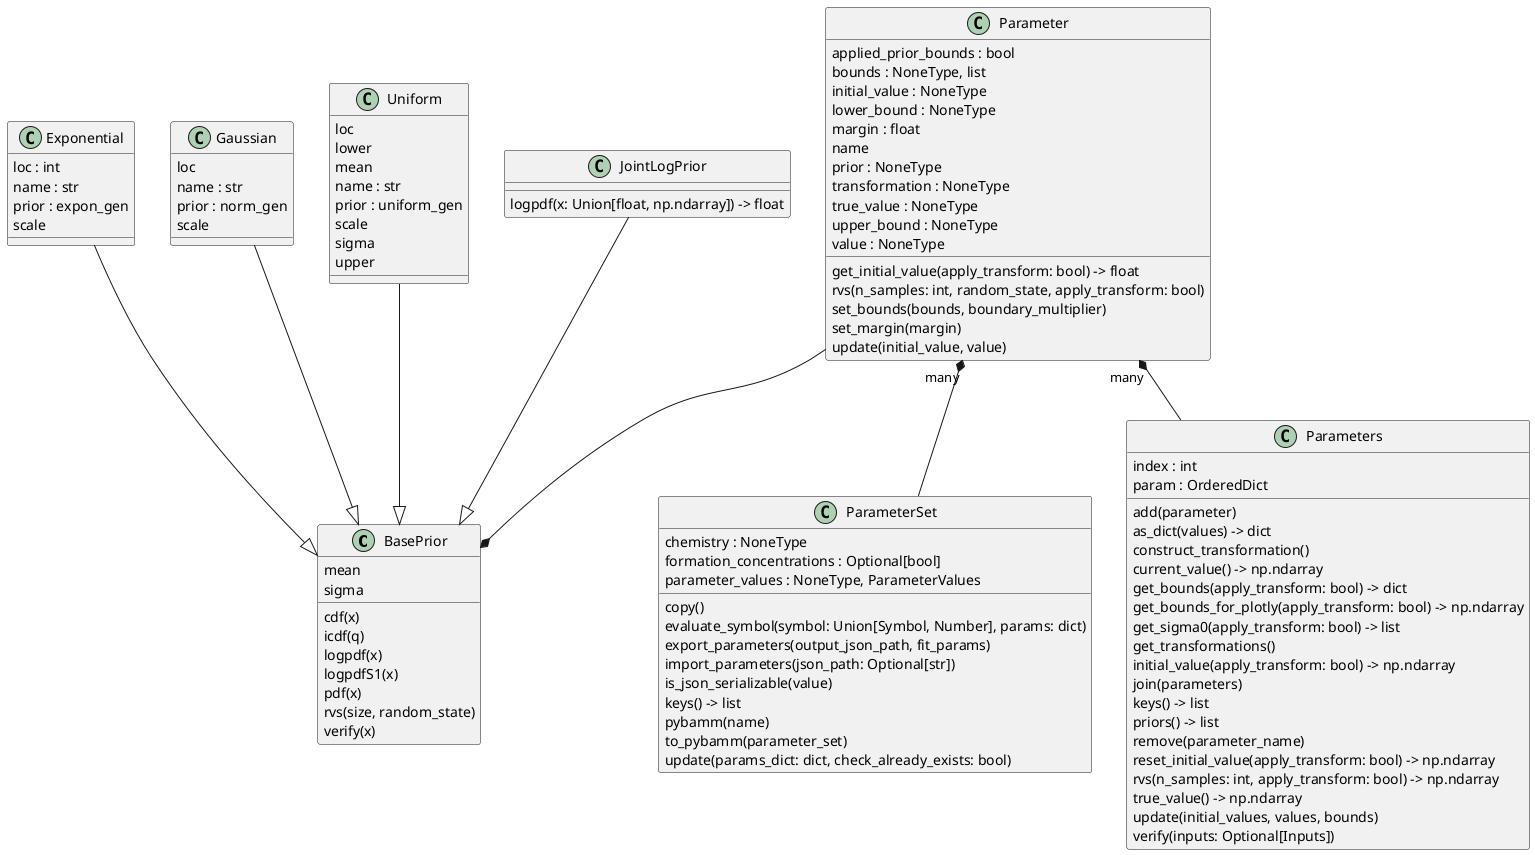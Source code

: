 @startuml parameters-pybop-classes
set namespaceSeparator none
class "BasePrior" as pybop.parameters.priors.BasePrior {
  mean
  sigma
  cdf(x)
  icdf(q)
  logpdf(x)
  logpdfS1(x)
  pdf(x)
  rvs(size, random_state)
  verify(x)
}
class "Exponential" as pybop.parameters.priors.Exponential {
  loc : int
  name : str
  prior : expon_gen
  scale
}
class "Gaussian" as pybop.parameters.priors.Gaussian {
  loc
  name : str
  prior : norm_gen
  scale
}
class "Uniform" as pybop.parameters.priors.Uniform {
  loc
  lower
  mean
  name : str
  prior : uniform_gen
  scale
  sigma
  upper
}
class "JointLogPrior" as pybop.parameters.priors.JointLogPrior {
  logpdf(x: Union[float, np.ndarray]) -> float
}
class "Parameter" as pybop.parameters.parameter.Parameter {
  applied_prior_bounds : bool
  bounds : NoneType, list
  initial_value : NoneType
  lower_bound : NoneType
  margin : float
  name
  prior : NoneType
  transformation : NoneType
  true_value : NoneType
  upper_bound : NoneType
  value : NoneType
  get_initial_value(apply_transform: bool) -> float
  rvs(n_samples: int, random_state, apply_transform: bool)
  set_bounds(bounds, boundary_multiplier)
  set_margin(margin)
  update(initial_value, value)
}
class "ParameterSet" as pybop.parameters.parameter_set.ParameterSet {
  chemistry : NoneType
  formation_concentrations : Optional[bool]
  parameter_values : NoneType, ParameterValues
  copy()
  evaluate_symbol(symbol: Union[Symbol, Number], params: dict)
  export_parameters(output_json_path, fit_params)
  import_parameters(json_path: Optional[str])
  is_json_serializable(value)
  keys() -> list
  pybamm(name)
  to_pybamm(parameter_set)
  update(params_dict: dict, check_already_exists: bool)
}
class "Parameters" as pybop.parameters.parameter.Parameters {
  index : int
  param : OrderedDict
  add(parameter)
  as_dict(values) -> dict
  construct_transformation()
  current_value() -> np.ndarray
  get_bounds(apply_transform: bool) -> dict
  get_bounds_for_plotly(apply_transform: bool) -> np.ndarray
  get_sigma0(apply_transform: bool) -> list
  get_transformations()
  initial_value(apply_transform: bool) -> np.ndarray
  join(parameters)
  keys() -> list
  priors() -> list
  remove(parameter_name)
  reset_initial_value(apply_transform: bool) -> np.ndarray
  rvs(n_samples: int, apply_transform: bool) -> np.ndarray
  true_value() -> np.ndarray
  update(initial_values, values, bounds)
  verify(inputs: Optional[Inputs])
}

' Defining inheritance relationships of baseprior
pybop.parameters.priors.Exponential --|> pybop.parameters.priors.BasePrior
pybop.parameters.priors.Gaussian --|> pybop.parameters.priors.BasePrior
pybop.parameters.priors.JointLogPrior --|> pybop.parameters.priors.BasePrior
pybop.parameters.priors.Uniform --|> pybop.parameters.priors.BasePrior

' Defining inheritance relationships of parameter
pybop.parameters.parameter.Parameter --* pybop.parameters.priors.BasePrior

' Defining the many relationship between parameter and parameter_set/parameters
pybop.parameters.parameter.Parameter "many" *--  pybop.parameters.parameter_set.ParameterSet
pybop.parameters.parameter.Parameter "many" *--  pybop.parameters.parameter.Parameters
@enduml
